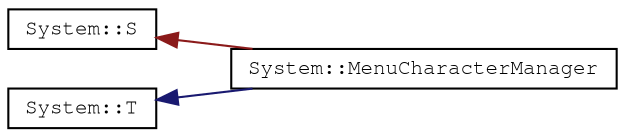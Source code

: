 digraph "Graphical Class Hierarchy"
{
 // LATEX_PDF_SIZE
  edge [fontname="FreeMono",fontsize="10",labelfontname="FreeMono",labelfontsize="10"];
  node [fontname="FreeMono",fontsize="10",shape=record];
  rankdir="LR";
  Node0 [label="System::S",height=0.2,width=0.4,color="black", fillcolor="white", style="filled",URL="$struct_system_1_1_s.html",tooltip=" "];
  Node0 -> Node1 [dir="back",color="firebrick4",fontsize="10",style="solid",fontname="FreeMono"];
  Node1 [label="System::MenuCharacterManager",height=0.2,width=0.4,color="black", fillcolor="white", style="filled",URL="$class_system_1_1_menu_character_manager.html",tooltip=" "];
  Node2 [label="System::T",height=0.2,width=0.4,color="black", fillcolor="white", style="filled",URL="$struct_system_1_1_t.html",tooltip=" "];
  Node2 -> Node1 [dir="back",color="midnightblue",fontsize="10",style="solid",fontname="FreeMono"];
}
